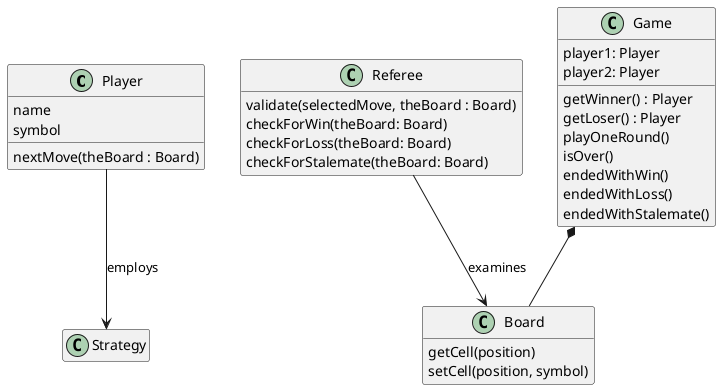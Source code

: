 @startuml
hide empty members

class Player {
    name
    symbol

    nextMove(theBoard : Board)
}

class Board {
    getCell(position)
    setCell(position, symbol)
}

class Strategy {

}

class Referee {
    validate(selectedMove, theBoard : Board)
    checkForWin(theBoard: Board)
    checkForLoss(theBoard: Board)
    checkForStalemate(theBoard: Board)
}

class Game {
    player1: Player
    player2: Player

    getWinner() : Player
    getLoser() : Player
    playOneRound()
    isOver()
    endedWithWin()
    endedWithLoss()
    endedWithStalemate()
}

Player --> Strategy: employs
Referee --> Board: examines
Game *--Board

@enduml